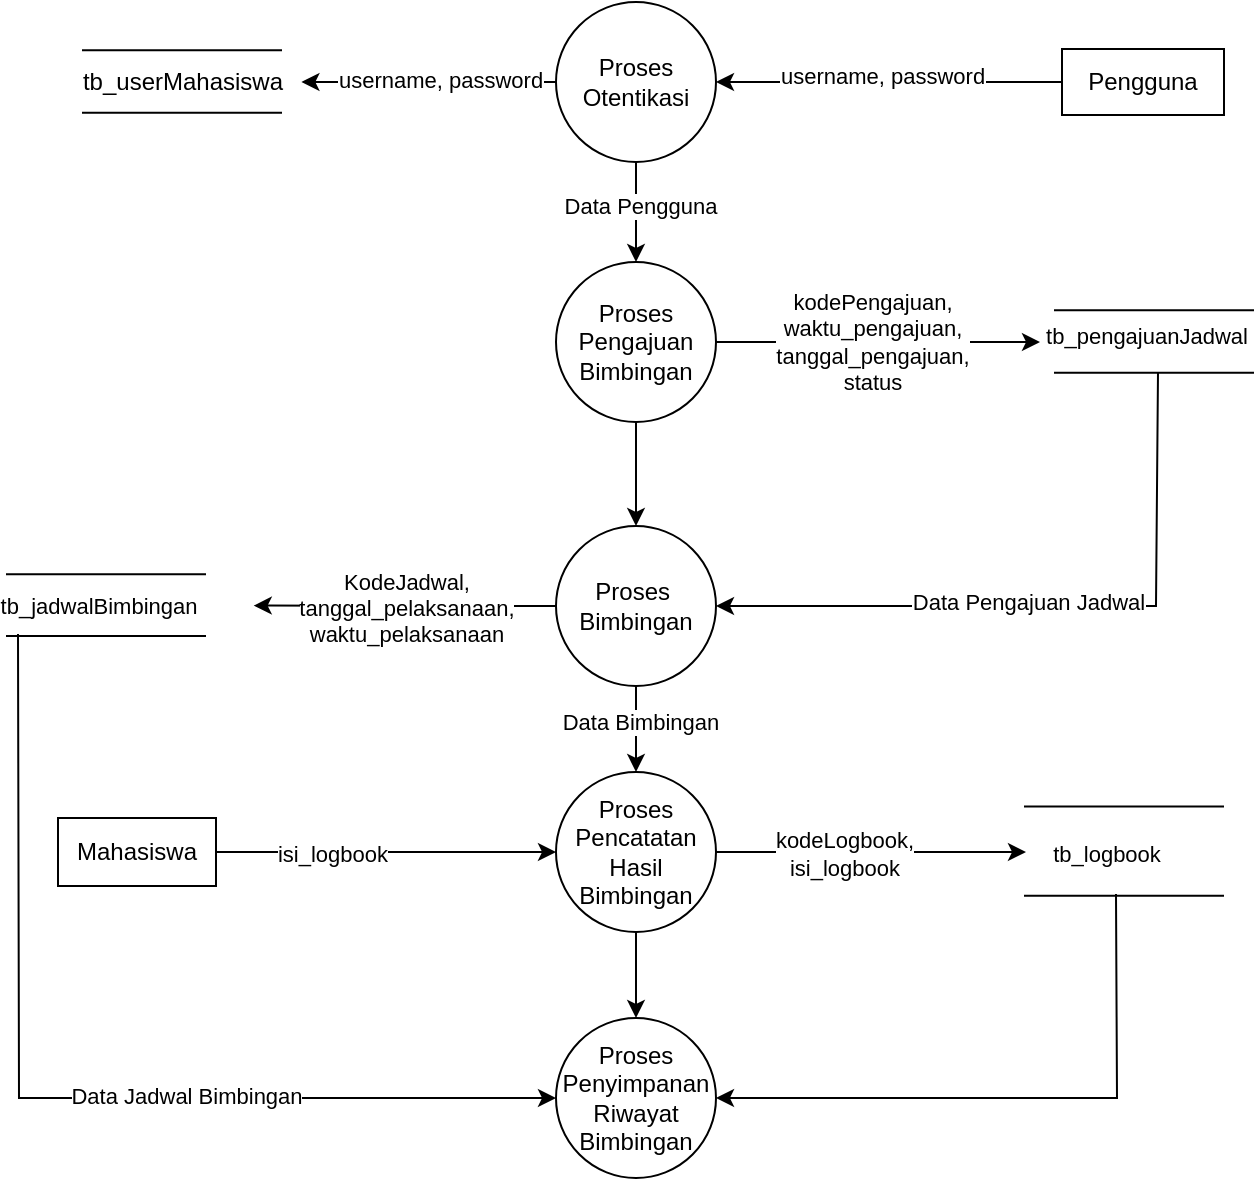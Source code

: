 <mxfile version="24.7.8">
  <diagram name="Page-1" id="rlbGp_ObdhnXWiICMIEm">
    <mxGraphModel dx="960" dy="573" grid="0" gridSize="10" guides="1" tooltips="1" connect="1" arrows="1" fold="1" page="0" pageScale="1" pageWidth="1100" pageHeight="850" math="0" shadow="0">
      <root>
        <mxCell id="0" />
        <mxCell id="1" parent="0" />
        <mxCell id="QQ--ymS1PmZrMy7vc1KZ-11" style="edgeStyle=orthogonalEdgeStyle;rounded=0;orthogonalLoop=1;jettySize=auto;html=1;entryX=0.5;entryY=0;entryDx=0;entryDy=0;" edge="1" parent="1" source="QQ--ymS1PmZrMy7vc1KZ-1" target="QQ--ymS1PmZrMy7vc1KZ-2">
          <mxGeometry relative="1" as="geometry" />
        </mxCell>
        <mxCell id="QQ--ymS1PmZrMy7vc1KZ-14" value="Data Pengguna" style="edgeLabel;html=1;align=center;verticalAlign=middle;resizable=0;points=[];" vertex="1" connectable="0" parent="QQ--ymS1PmZrMy7vc1KZ-11">
          <mxGeometry x="-0.149" y="2" relative="1" as="geometry">
            <mxPoint as="offset" />
          </mxGeometry>
        </mxCell>
        <mxCell id="QQ--ymS1PmZrMy7vc1KZ-1" value="Proses Otentikasi" style="ellipse;whiteSpace=wrap;html=1;aspect=fixed;" vertex="1" parent="1">
          <mxGeometry x="398" y="142" width="80" height="80" as="geometry" />
        </mxCell>
        <mxCell id="QQ--ymS1PmZrMy7vc1KZ-12" style="edgeStyle=orthogonalEdgeStyle;rounded=0;orthogonalLoop=1;jettySize=auto;html=1;exitX=0.5;exitY=1;exitDx=0;exitDy=0;entryX=0.5;entryY=0;entryDx=0;entryDy=0;" edge="1" parent="1" source="QQ--ymS1PmZrMy7vc1KZ-2" target="QQ--ymS1PmZrMy7vc1KZ-3">
          <mxGeometry relative="1" as="geometry" />
        </mxCell>
        <mxCell id="QQ--ymS1PmZrMy7vc1KZ-26" style="edgeStyle=orthogonalEdgeStyle;rounded=0;orthogonalLoop=1;jettySize=auto;html=1;exitX=1;exitY=0.5;exitDx=0;exitDy=0;" edge="1" parent="1" source="QQ--ymS1PmZrMy7vc1KZ-2">
          <mxGeometry relative="1" as="geometry">
            <mxPoint x="640" y="312" as="targetPoint" />
          </mxGeometry>
        </mxCell>
        <mxCell id="QQ--ymS1PmZrMy7vc1KZ-28" value="kodePengajuan,&lt;div&gt;waktu_pengajuan,&lt;/div&gt;&lt;div&gt;tanggal_pengajuan,&lt;/div&gt;&lt;div&gt;status&lt;/div&gt;" style="edgeLabel;html=1;align=center;verticalAlign=middle;resizable=0;points=[];" vertex="1" connectable="0" parent="QQ--ymS1PmZrMy7vc1KZ-26">
          <mxGeometry x="-0.047" relative="1" as="geometry">
            <mxPoint as="offset" />
          </mxGeometry>
        </mxCell>
        <mxCell id="QQ--ymS1PmZrMy7vc1KZ-2" value="Proses Pengajuan Bimbingan" style="ellipse;whiteSpace=wrap;html=1;aspect=fixed;" vertex="1" parent="1">
          <mxGeometry x="398" y="272" width="80" height="80" as="geometry" />
        </mxCell>
        <mxCell id="QQ--ymS1PmZrMy7vc1KZ-13" style="edgeStyle=orthogonalEdgeStyle;rounded=0;orthogonalLoop=1;jettySize=auto;html=1;entryX=0.5;entryY=0;entryDx=0;entryDy=0;" edge="1" parent="1" source="QQ--ymS1PmZrMy7vc1KZ-3" target="QQ--ymS1PmZrMy7vc1KZ-4">
          <mxGeometry relative="1" as="geometry" />
        </mxCell>
        <mxCell id="QQ--ymS1PmZrMy7vc1KZ-35" value="Data Bimbingan" style="edgeLabel;html=1;align=center;verticalAlign=middle;resizable=0;points=[];" vertex="1" connectable="0" parent="QQ--ymS1PmZrMy7vc1KZ-13">
          <mxGeometry x="-0.178" y="2" relative="1" as="geometry">
            <mxPoint as="offset" />
          </mxGeometry>
        </mxCell>
        <mxCell id="QQ--ymS1PmZrMy7vc1KZ-31" style="edgeStyle=orthogonalEdgeStyle;rounded=0;orthogonalLoop=1;jettySize=auto;html=1;exitX=0;exitY=0.5;exitDx=0;exitDy=0;" edge="1" parent="1" source="QQ--ymS1PmZrMy7vc1KZ-3">
          <mxGeometry relative="1" as="geometry">
            <mxPoint x="246.871" y="443.774" as="targetPoint" />
          </mxGeometry>
        </mxCell>
        <mxCell id="QQ--ymS1PmZrMy7vc1KZ-32" value="KodeJadwal,&lt;div&gt;tanggal_pelaksanaan,&lt;/div&gt;&lt;div&gt;waktu_pelaksanaan&lt;/div&gt;" style="edgeLabel;html=1;align=center;verticalAlign=middle;resizable=0;points=[];" vertex="1" connectable="0" parent="QQ--ymS1PmZrMy7vc1KZ-31">
          <mxGeometry x="0.005" relative="1" as="geometry">
            <mxPoint as="offset" />
          </mxGeometry>
        </mxCell>
        <mxCell id="QQ--ymS1PmZrMy7vc1KZ-3" value="Proses&amp;nbsp; Bimbingan" style="ellipse;whiteSpace=wrap;html=1;aspect=fixed;" vertex="1" parent="1">
          <mxGeometry x="398" y="404" width="80" height="80" as="geometry" />
        </mxCell>
        <mxCell id="QQ--ymS1PmZrMy7vc1KZ-21" style="edgeStyle=orthogonalEdgeStyle;rounded=0;orthogonalLoop=1;jettySize=auto;html=1;exitX=0.5;exitY=1;exitDx=0;exitDy=0;entryX=0.5;entryY=0;entryDx=0;entryDy=0;" edge="1" parent="1" source="QQ--ymS1PmZrMy7vc1KZ-4" target="QQ--ymS1PmZrMy7vc1KZ-20">
          <mxGeometry relative="1" as="geometry" />
        </mxCell>
        <mxCell id="QQ--ymS1PmZrMy7vc1KZ-39" style="edgeStyle=orthogonalEdgeStyle;rounded=0;orthogonalLoop=1;jettySize=auto;html=1;exitX=1;exitY=0.5;exitDx=0;exitDy=0;" edge="1" parent="1" source="QQ--ymS1PmZrMy7vc1KZ-4">
          <mxGeometry relative="1" as="geometry">
            <mxPoint x="633" y="567" as="targetPoint" />
          </mxGeometry>
        </mxCell>
        <mxCell id="QQ--ymS1PmZrMy7vc1KZ-42" value="kodeLogbook,&lt;div&gt;isi_logbook&lt;/div&gt;" style="edgeLabel;html=1;align=center;verticalAlign=middle;resizable=0;points=[];" vertex="1" connectable="0" parent="QQ--ymS1PmZrMy7vc1KZ-39">
          <mxGeometry x="-0.185" y="-1" relative="1" as="geometry">
            <mxPoint as="offset" />
          </mxGeometry>
        </mxCell>
        <mxCell id="QQ--ymS1PmZrMy7vc1KZ-4" value="Proses Pencatatan Hasil Bimbingan" style="ellipse;whiteSpace=wrap;html=1;aspect=fixed;" vertex="1" parent="1">
          <mxGeometry x="398" y="527" width="80" height="80" as="geometry" />
        </mxCell>
        <mxCell id="QQ--ymS1PmZrMy7vc1KZ-6" style="edgeStyle=orthogonalEdgeStyle;rounded=0;orthogonalLoop=1;jettySize=auto;html=1;entryX=1;entryY=0.5;entryDx=0;entryDy=0;" edge="1" parent="1" source="QQ--ymS1PmZrMy7vc1KZ-5" target="QQ--ymS1PmZrMy7vc1KZ-1">
          <mxGeometry relative="1" as="geometry">
            <mxPoint x="523" y="182" as="targetPoint" />
          </mxGeometry>
        </mxCell>
        <mxCell id="QQ--ymS1PmZrMy7vc1KZ-7" value="username, password" style="edgeLabel;html=1;align=center;verticalAlign=middle;resizable=0;points=[];" vertex="1" connectable="0" parent="QQ--ymS1PmZrMy7vc1KZ-6">
          <mxGeometry x="0.041" y="-3" relative="1" as="geometry">
            <mxPoint as="offset" />
          </mxGeometry>
        </mxCell>
        <mxCell id="QQ--ymS1PmZrMy7vc1KZ-5" value="Pengguna" style="rounded=0;whiteSpace=wrap;html=1;" vertex="1" parent="1">
          <mxGeometry x="651" y="165.5" width="81" height="33" as="geometry" />
        </mxCell>
        <mxCell id="QQ--ymS1PmZrMy7vc1KZ-9" value="" style="shape=link;html=1;rounded=0;width=31.25;" edge="1" parent="1">
          <mxGeometry width="100" relative="1" as="geometry">
            <mxPoint x="647" y="311.7" as="sourcePoint" />
            <mxPoint x="747" y="311.7" as="targetPoint" />
          </mxGeometry>
        </mxCell>
        <mxCell id="QQ--ymS1PmZrMy7vc1KZ-25" value="tb_pengajuanJadwal" style="edgeLabel;html=1;align=center;verticalAlign=middle;resizable=0;points=[];" vertex="1" connectable="0" parent="QQ--ymS1PmZrMy7vc1KZ-9">
          <mxGeometry x="-0.092" y="3" relative="1" as="geometry">
            <mxPoint as="offset" />
          </mxGeometry>
        </mxCell>
        <mxCell id="QQ--ymS1PmZrMy7vc1KZ-10" value="tb_userMahasiswa" style="text;html=1;align=center;verticalAlign=middle;resizable=0;points=[];autosize=1;strokeColor=none;fillColor=none;" vertex="1" parent="1">
          <mxGeometry x="152" y="169" width="118" height="26" as="geometry" />
        </mxCell>
        <mxCell id="QQ--ymS1PmZrMy7vc1KZ-17" style="edgeStyle=orthogonalEdgeStyle;rounded=0;orthogonalLoop=1;jettySize=auto;html=1;entryX=1.006;entryY=0.5;entryDx=0;entryDy=0;entryPerimeter=0;" edge="1" parent="1" source="QQ--ymS1PmZrMy7vc1KZ-1" target="QQ--ymS1PmZrMy7vc1KZ-10">
          <mxGeometry relative="1" as="geometry" />
        </mxCell>
        <mxCell id="QQ--ymS1PmZrMy7vc1KZ-19" value="username, password" style="edgeLabel;html=1;align=center;verticalAlign=middle;resizable=0;points=[];" vertex="1" connectable="0" parent="QQ--ymS1PmZrMy7vc1KZ-17">
          <mxGeometry x="-0.078" y="-1" relative="1" as="geometry">
            <mxPoint as="offset" />
          </mxGeometry>
        </mxCell>
        <mxCell id="QQ--ymS1PmZrMy7vc1KZ-43" style="edgeStyle=orthogonalEdgeStyle;rounded=0;orthogonalLoop=1;jettySize=auto;html=1;exitX=0;exitY=0.5;exitDx=0;exitDy=0;startArrow=classic;startFill=1;endArrow=none;endFill=0;" edge="1" parent="1" source="QQ--ymS1PmZrMy7vc1KZ-20">
          <mxGeometry relative="1" as="geometry">
            <mxPoint x="129" y="458" as="targetPoint" />
          </mxGeometry>
        </mxCell>
        <mxCell id="QQ--ymS1PmZrMy7vc1KZ-45" value="Data Jadwal Bimbingan" style="edgeLabel;html=1;align=center;verticalAlign=middle;resizable=0;points=[];" vertex="1" connectable="0" parent="QQ--ymS1PmZrMy7vc1KZ-43">
          <mxGeometry x="-0.259" y="-1" relative="1" as="geometry">
            <mxPoint as="offset" />
          </mxGeometry>
        </mxCell>
        <mxCell id="QQ--ymS1PmZrMy7vc1KZ-46" style="edgeStyle=orthogonalEdgeStyle;rounded=0;orthogonalLoop=1;jettySize=auto;html=1;exitX=1;exitY=0.5;exitDx=0;exitDy=0;startArrow=classic;startFill=1;endArrow=none;endFill=0;" edge="1" parent="1" source="QQ--ymS1PmZrMy7vc1KZ-20">
          <mxGeometry relative="1" as="geometry">
            <mxPoint x="678" y="588" as="targetPoint" />
          </mxGeometry>
        </mxCell>
        <mxCell id="QQ--ymS1PmZrMy7vc1KZ-20" value="Proses Penyimpanan Riwayat Bimbingan" style="ellipse;whiteSpace=wrap;html=1;aspect=fixed;" vertex="1" parent="1">
          <mxGeometry x="398" y="650" width="80" height="80" as="geometry" />
        </mxCell>
        <mxCell id="QQ--ymS1PmZrMy7vc1KZ-23" value="" style="shape=link;html=1;rounded=0;width=31.25;" edge="1" parent="1">
          <mxGeometry width="100" relative="1" as="geometry">
            <mxPoint x="161" y="181.78" as="sourcePoint" />
            <mxPoint x="261" y="181.78" as="targetPoint" />
          </mxGeometry>
        </mxCell>
        <mxCell id="QQ--ymS1PmZrMy7vc1KZ-29" value="" style="endArrow=classic;html=1;rounded=0;entryX=1;entryY=0.5;entryDx=0;entryDy=0;" edge="1" parent="1" target="QQ--ymS1PmZrMy7vc1KZ-3">
          <mxGeometry width="50" height="50" relative="1" as="geometry">
            <mxPoint x="699" y="327" as="sourcePoint" />
            <mxPoint x="523" y="317" as="targetPoint" />
            <Array as="points">
              <mxPoint x="698" y="444" />
            </Array>
          </mxGeometry>
        </mxCell>
        <mxCell id="QQ--ymS1PmZrMy7vc1KZ-30" value="Data Pengajuan Jadwal" style="edgeLabel;html=1;align=center;verticalAlign=middle;resizable=0;points=[];" vertex="1" connectable="0" parent="QQ--ymS1PmZrMy7vc1KZ-29">
          <mxGeometry x="0.074" y="-2" relative="1" as="geometry">
            <mxPoint as="offset" />
          </mxGeometry>
        </mxCell>
        <mxCell id="QQ--ymS1PmZrMy7vc1KZ-33" value="" style="shape=link;html=1;rounded=0;width=30.833;" edge="1" parent="1">
          <mxGeometry width="100" relative="1" as="geometry">
            <mxPoint x="123" y="443.58" as="sourcePoint" />
            <mxPoint x="223" y="443.58" as="targetPoint" />
          </mxGeometry>
        </mxCell>
        <mxCell id="QQ--ymS1PmZrMy7vc1KZ-34" value="tb_jadwalBimbingan" style="edgeLabel;html=1;align=center;verticalAlign=middle;resizable=0;points=[];" vertex="1" connectable="0" parent="QQ--ymS1PmZrMy7vc1KZ-33">
          <mxGeometry x="-0.077" relative="1" as="geometry">
            <mxPoint as="offset" />
          </mxGeometry>
        </mxCell>
        <mxCell id="QQ--ymS1PmZrMy7vc1KZ-37" style="edgeStyle=orthogonalEdgeStyle;rounded=0;orthogonalLoop=1;jettySize=auto;html=1;" edge="1" parent="1" source="QQ--ymS1PmZrMy7vc1KZ-36" target="QQ--ymS1PmZrMy7vc1KZ-4">
          <mxGeometry relative="1" as="geometry" />
        </mxCell>
        <mxCell id="QQ--ymS1PmZrMy7vc1KZ-38" value="isi_logbook" style="edgeLabel;html=1;align=center;verticalAlign=middle;resizable=0;points=[];" vertex="1" connectable="0" parent="QQ--ymS1PmZrMy7vc1KZ-37">
          <mxGeometry x="-0.317" y="-1" relative="1" as="geometry">
            <mxPoint as="offset" />
          </mxGeometry>
        </mxCell>
        <mxCell id="QQ--ymS1PmZrMy7vc1KZ-36" value="Mahasiswa" style="rounded=0;whiteSpace=wrap;html=1;" vertex="1" parent="1">
          <mxGeometry x="149" y="550" width="79" height="34" as="geometry" />
        </mxCell>
        <mxCell id="QQ--ymS1PmZrMy7vc1KZ-40" value="" style="shape=link;html=1;rounded=0;width=44.545;" edge="1" parent="1">
          <mxGeometry width="100" relative="1" as="geometry">
            <mxPoint x="632" y="566.55" as="sourcePoint" />
            <mxPoint x="732" y="566.55" as="targetPoint" />
          </mxGeometry>
        </mxCell>
        <mxCell id="QQ--ymS1PmZrMy7vc1KZ-41" value="tb_logbook" style="edgeLabel;html=1;align=center;verticalAlign=middle;resizable=0;points=[];" vertex="1" connectable="0" parent="QQ--ymS1PmZrMy7vc1KZ-40">
          <mxGeometry x="-0.176" y="-1" relative="1" as="geometry">
            <mxPoint as="offset" />
          </mxGeometry>
        </mxCell>
      </root>
    </mxGraphModel>
  </diagram>
</mxfile>
